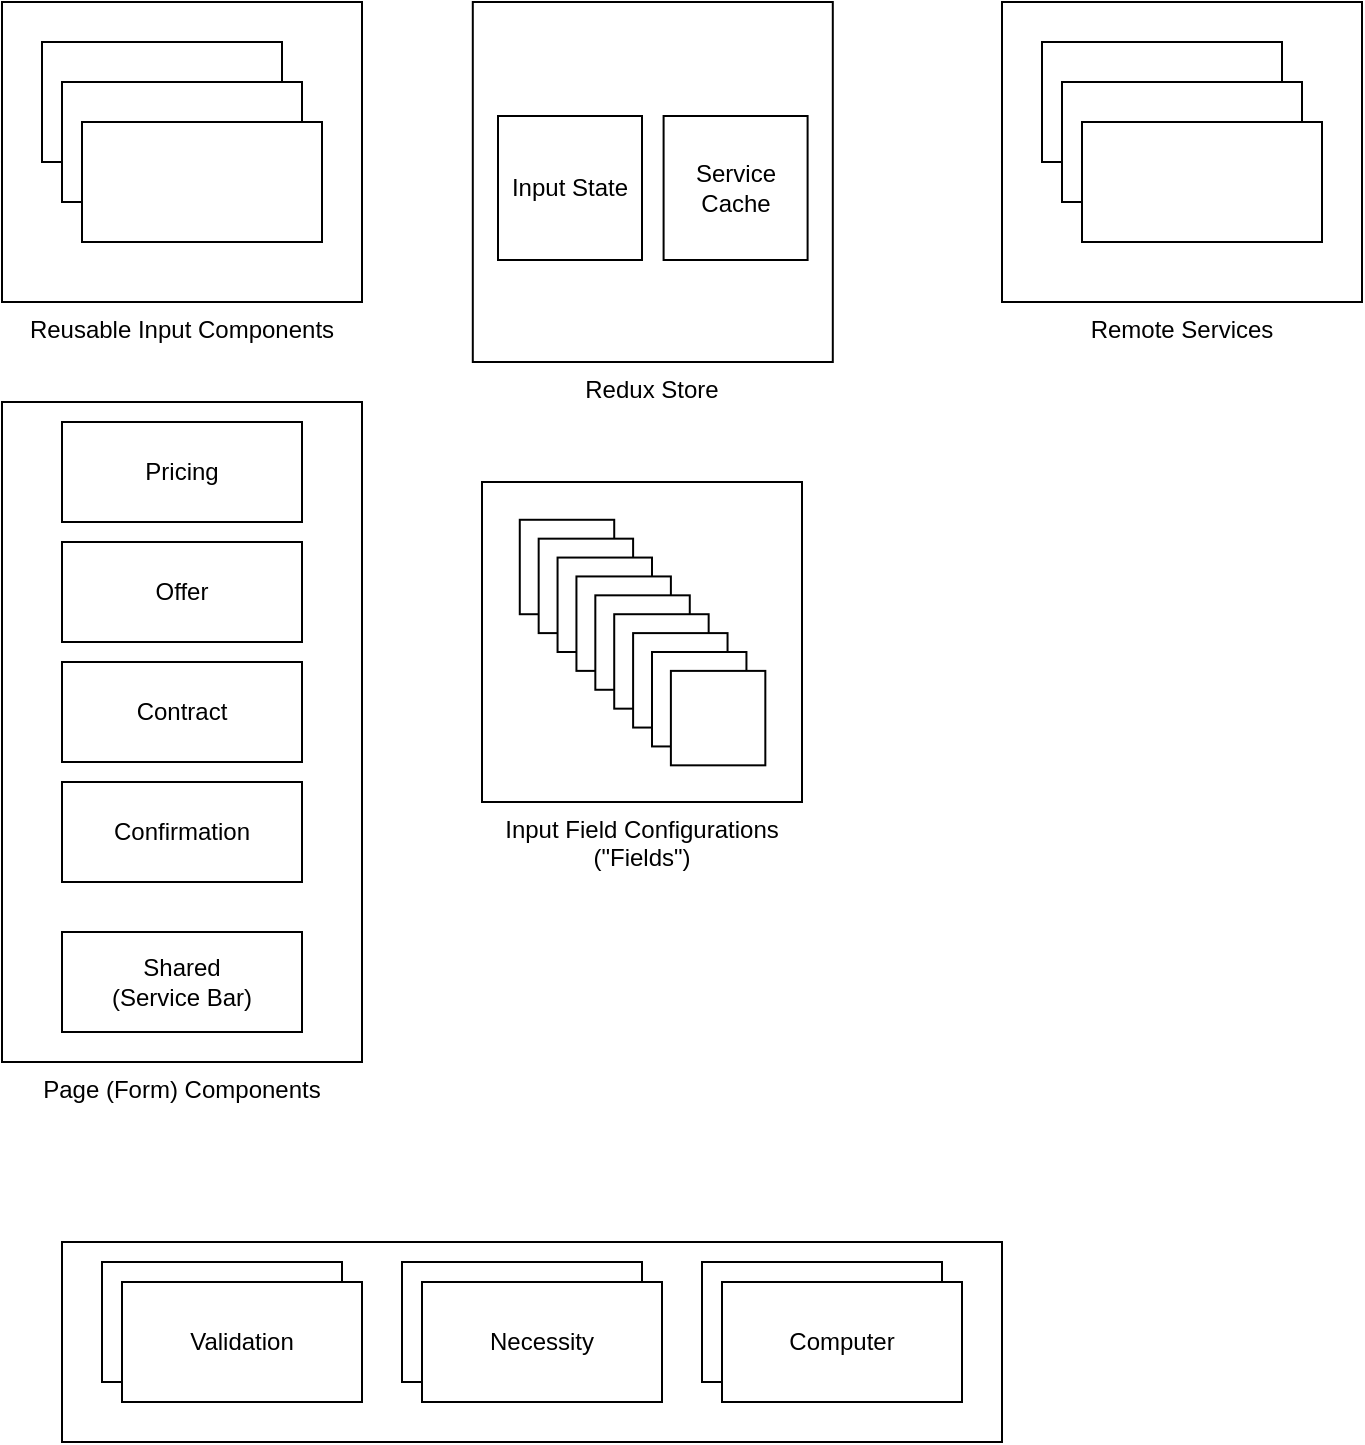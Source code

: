 <mxfile version="13.3.5" type="github"><diagram id="Cp14RjJ5mhcjHNpB2-Co" name="Page-1"><mxGraphModel dx="1038" dy="531" grid="1" gridSize="10" guides="1" tooltips="1" connect="1" arrows="1" fold="1" page="1" pageScale="1" pageWidth="827" pageHeight="1169" math="0" shadow="0"><root><mxCell id="0"/><mxCell id="1" parent="0"/><mxCell id="Dbqszak-3I29XsUfGdEo-10" value="" style="group" parent="1" vertex="1" connectable="0"><mxGeometry x="300" y="120" width="180" height="190" as="geometry"/></mxCell><mxCell id="Dbqszak-3I29XsUfGdEo-9" value="" style="group" parent="Dbqszak-3I29XsUfGdEo-10" vertex="1" connectable="0"><mxGeometry x="5.4" width="180" height="190" as="geometry"/></mxCell><mxCell id="Dbqszak-3I29XsUfGdEo-2" value="Redux Store" style="whiteSpace=wrap;html=1;aspect=fixed;labelPosition=center;verticalLabelPosition=bottom;align=center;verticalAlign=top;" parent="Dbqszak-3I29XsUfGdEo-9" vertex="1"><mxGeometry width="180" height="180" as="geometry"/></mxCell><mxCell id="Dbqszak-3I29XsUfGdEo-3" value="&lt;div&gt;&lt;span&gt;Input State&lt;/span&gt;&lt;/div&gt;" style="whiteSpace=wrap;html=1;aspect=fixed;align=center;" parent="Dbqszak-3I29XsUfGdEo-9" vertex="1"><mxGeometry x="12.6" y="57" width="72" height="72" as="geometry"/></mxCell><mxCell id="Dbqszak-3I29XsUfGdEo-5" value="Service Cache" style="whiteSpace=wrap;html=1;aspect=fixed;align=center;" parent="Dbqszak-3I29XsUfGdEo-9" vertex="1"><mxGeometry x="95.4" y="57" width="72" height="72" as="geometry"/></mxCell><mxCell id="Dbqszak-3I29XsUfGdEo-17" value="" style="group;labelPosition=center;verticalLabelPosition=bottom;align=center;verticalAlign=top;" parent="1" vertex="1" connectable="0"><mxGeometry x="570" y="120" width="180" height="150" as="geometry"/></mxCell><mxCell id="Dbqszak-3I29XsUfGdEo-16" value="Remote Services" style="rounded=0;whiteSpace=wrap;html=1;strokeColor=#000000;labelPosition=center;verticalLabelPosition=bottom;align=center;verticalAlign=top;" parent="Dbqszak-3I29XsUfGdEo-17" vertex="1"><mxGeometry width="180" height="150" as="geometry"/></mxCell><mxCell id="Dbqszak-3I29XsUfGdEo-13" value="" style="rounded=0;whiteSpace=wrap;html=1;strokeColor=#000000;" parent="Dbqszak-3I29XsUfGdEo-17" vertex="1"><mxGeometry x="20" y="20" width="120" height="60" as="geometry"/></mxCell><mxCell id="Dbqszak-3I29XsUfGdEo-12" value="" style="rounded=0;whiteSpace=wrap;html=1;strokeColor=#000000;" parent="Dbqszak-3I29XsUfGdEo-17" vertex="1"><mxGeometry x="30" y="40" width="120" height="60" as="geometry"/></mxCell><mxCell id="Dbqszak-3I29XsUfGdEo-11" value="" style="rounded=0;whiteSpace=wrap;html=1;strokeColor=#000000;" parent="Dbqszak-3I29XsUfGdEo-17" vertex="1"><mxGeometry x="40" y="60" width="120" height="60" as="geometry"/></mxCell><mxCell id="Dbqszak-3I29XsUfGdEo-19" style="edgeStyle=orthogonalEdgeStyle;rounded=0;orthogonalLoop=1;jettySize=auto;html=1;exitX=0.5;exitY=1;exitDx=0;exitDy=0;" parent="Dbqszak-3I29XsUfGdEo-17" source="Dbqszak-3I29XsUfGdEo-16" target="Dbqszak-3I29XsUfGdEo-16" edge="1"><mxGeometry relative="1" as="geometry"/></mxCell><mxCell id="Dbqszak-3I29XsUfGdEo-21" value="" style="group;labelPosition=center;verticalLabelPosition=bottom;align=center;verticalAlign=top;" parent="1" vertex="1" connectable="0"><mxGeometry x="70" y="120" width="180" height="150" as="geometry"/></mxCell><mxCell id="Dbqszak-3I29XsUfGdEo-22" value="Reusable Input Components" style="rounded=0;whiteSpace=wrap;html=1;strokeColor=#000000;labelPosition=center;verticalLabelPosition=bottom;align=center;verticalAlign=top;" parent="Dbqszak-3I29XsUfGdEo-21" vertex="1"><mxGeometry width="180" height="150" as="geometry"/></mxCell><mxCell id="Dbqszak-3I29XsUfGdEo-23" value="" style="rounded=0;whiteSpace=wrap;html=1;strokeColor=#000000;labelPosition=center;verticalLabelPosition=middle;align=center;verticalAlign=top;" parent="Dbqszak-3I29XsUfGdEo-21" vertex="1"><mxGeometry x="20" y="20" width="120" height="60" as="geometry"/></mxCell><mxCell id="Dbqszak-3I29XsUfGdEo-24" value="" style="rounded=0;whiteSpace=wrap;html=1;strokeColor=#000000;" parent="Dbqszak-3I29XsUfGdEo-21" vertex="1"><mxGeometry x="30" y="40" width="120" height="60" as="geometry"/></mxCell><mxCell id="Dbqszak-3I29XsUfGdEo-25" value="" style="rounded=0;whiteSpace=wrap;html=1;strokeColor=#000000;" parent="Dbqszak-3I29XsUfGdEo-21" vertex="1"><mxGeometry x="40" y="60" width="120" height="60" as="geometry"/></mxCell><mxCell id="Dbqszak-3I29XsUfGdEo-26" style="edgeStyle=orthogonalEdgeStyle;rounded=0;orthogonalLoop=1;jettySize=auto;html=1;exitX=0.5;exitY=1;exitDx=0;exitDy=0;" parent="Dbqszak-3I29XsUfGdEo-21" source="Dbqszak-3I29XsUfGdEo-22" target="Dbqszak-3I29XsUfGdEo-22" edge="1"><mxGeometry relative="1" as="geometry"/></mxCell><mxCell id="Dbqszak-3I29XsUfGdEo-27" value="Page (Form) Components" style="rounded=0;whiteSpace=wrap;html=1;strokeColor=#000000;labelPosition=center;verticalLabelPosition=bottom;align=center;verticalAlign=top;" parent="1" vertex="1"><mxGeometry x="70" y="320" width="180" height="330" as="geometry"/></mxCell><mxCell id="Dbqszak-3I29XsUfGdEo-28" value="Pricing" style="rounded=0;whiteSpace=wrap;html=1;strokeColor=#000000;" parent="1" vertex="1"><mxGeometry x="100" y="330" width="120" height="50" as="geometry"/></mxCell><mxCell id="Dbqszak-3I29XsUfGdEo-29" value="Offer" style="rounded=0;whiteSpace=wrap;html=1;strokeColor=#000000;" parent="1" vertex="1"><mxGeometry x="100" y="390" width="120" height="50" as="geometry"/></mxCell><mxCell id="Dbqszak-3I29XsUfGdEo-30" value="Contract" style="rounded=0;whiteSpace=wrap;html=1;strokeColor=#000000;" parent="1" vertex="1"><mxGeometry x="100" y="450" width="120" height="50" as="geometry"/></mxCell><mxCell id="Dbqszak-3I29XsUfGdEo-31" value="Confirmation" style="rounded=0;whiteSpace=wrap;html=1;strokeColor=#000000;" parent="1" vertex="1"><mxGeometry x="100" y="510" width="120" height="50" as="geometry"/></mxCell><mxCell id="Dbqszak-3I29XsUfGdEo-32" value="Shared&lt;br&gt;(Service Bar)" style="rounded=0;whiteSpace=wrap;html=1;strokeColor=#000000;" parent="1" vertex="1"><mxGeometry x="100" y="585" width="120" height="50" as="geometry"/></mxCell><mxCell id="Dbqszak-3I29XsUfGdEo-48" value="" style="group" parent="1" vertex="1" connectable="0"><mxGeometry x="310" y="360" width="170" height="170" as="geometry"/></mxCell><mxCell id="Dbqszak-3I29XsUfGdEo-35" value="Input Field Configurations (&quot;Fields&quot;)" style="rounded=0;whiteSpace=wrap;html=1;strokeColor=#000000;labelPosition=center;verticalLabelPosition=bottom;align=center;verticalAlign=top;" parent="Dbqszak-3I29XsUfGdEo-48" vertex="1"><mxGeometry width="160" height="160" as="geometry"/></mxCell><mxCell id="Dbqszak-3I29XsUfGdEo-38" value="" style="whiteSpace=wrap;html=1;aspect=fixed;strokeColor=#000000;" parent="Dbqszak-3I29XsUfGdEo-48" vertex="1"><mxGeometry x="18.889" y="18.889" width="47.222" height="47.222" as="geometry"/></mxCell><mxCell id="Dbqszak-3I29XsUfGdEo-39" value="" style="whiteSpace=wrap;html=1;aspect=fixed;strokeColor=#000000;" parent="Dbqszak-3I29XsUfGdEo-48" vertex="1"><mxGeometry x="28.333" y="28.333" width="47.222" height="47.222" as="geometry"/></mxCell><mxCell id="Dbqszak-3I29XsUfGdEo-40" value="" style="whiteSpace=wrap;html=1;aspect=fixed;strokeColor=#000000;" parent="Dbqszak-3I29XsUfGdEo-48" vertex="1"><mxGeometry x="37.778" y="37.778" width="47.222" height="47.222" as="geometry"/></mxCell><mxCell id="Dbqszak-3I29XsUfGdEo-41" value="" style="whiteSpace=wrap;html=1;aspect=fixed;strokeColor=#000000;" parent="Dbqszak-3I29XsUfGdEo-48" vertex="1"><mxGeometry x="47.222" y="47.222" width="47.222" height="47.222" as="geometry"/></mxCell><mxCell id="Dbqszak-3I29XsUfGdEo-42" value="" style="whiteSpace=wrap;html=1;aspect=fixed;strokeColor=#000000;" parent="Dbqszak-3I29XsUfGdEo-48" vertex="1"><mxGeometry x="56.667" y="56.667" width="47.222" height="47.222" as="geometry"/></mxCell><mxCell id="Dbqszak-3I29XsUfGdEo-43" value="" style="whiteSpace=wrap;html=1;aspect=fixed;strokeColor=#000000;" parent="Dbqszak-3I29XsUfGdEo-48" vertex="1"><mxGeometry x="66.111" y="66.111" width="47.222" height="47.222" as="geometry"/></mxCell><mxCell id="Dbqszak-3I29XsUfGdEo-44" value="" style="whiteSpace=wrap;html=1;aspect=fixed;strokeColor=#000000;" parent="Dbqszak-3I29XsUfGdEo-48" vertex="1"><mxGeometry x="75.556" y="75.556" width="47.222" height="47.222" as="geometry"/></mxCell><mxCell id="Dbqszak-3I29XsUfGdEo-45" value="" style="whiteSpace=wrap;html=1;aspect=fixed;strokeColor=#000000;" parent="Dbqszak-3I29XsUfGdEo-48" vertex="1"><mxGeometry x="85" y="85" width="47.222" height="47.222" as="geometry"/></mxCell><mxCell id="Dbqszak-3I29XsUfGdEo-46" value="" style="whiteSpace=wrap;html=1;aspect=fixed;strokeColor=#000000;" parent="Dbqszak-3I29XsUfGdEo-48" vertex="1"><mxGeometry x="94.444" y="94.444" width="47.222" height="47.222" as="geometry"/></mxCell><mxCell id="Dbqszak-3I29XsUfGdEo-49" value="" style="rounded=0;whiteSpace=wrap;html=1;strokeColor=#000000;" parent="1" vertex="1"><mxGeometry x="100" y="740" width="470" height="100" as="geometry"/></mxCell><mxCell id="Dbqszak-3I29XsUfGdEo-53" value="Validations" style="rounded=0;whiteSpace=wrap;html=1;strokeColor=#000000;" parent="1" vertex="1"><mxGeometry x="120" y="750" width="120" height="60" as="geometry"/></mxCell><mxCell id="Dbqszak-3I29XsUfGdEo-50" value="Validation" style="rounded=0;whiteSpace=wrap;html=1;strokeColor=#000000;" parent="1" vertex="1"><mxGeometry x="130" y="760" width="120" height="60" as="geometry"/></mxCell><mxCell id="Dbqszak-3I29XsUfGdEo-54" value="Validations" style="rounded=0;whiteSpace=wrap;html=1;strokeColor=#000000;" parent="1" vertex="1"><mxGeometry x="270" y="750" width="120" height="60" as="geometry"/></mxCell><mxCell id="Dbqszak-3I29XsUfGdEo-55" value="Necessity" style="rounded=0;whiteSpace=wrap;html=1;strokeColor=#000000;" parent="1" vertex="1"><mxGeometry x="280" y="760" width="120" height="60" as="geometry"/></mxCell><mxCell id="Dbqszak-3I29XsUfGdEo-56" value="Validations" style="rounded=0;whiteSpace=wrap;html=1;strokeColor=#000000;" parent="1" vertex="1"><mxGeometry x="420" y="750" width="120" height="60" as="geometry"/></mxCell><mxCell id="Dbqszak-3I29XsUfGdEo-57" value="Computer" style="rounded=0;whiteSpace=wrap;html=1;strokeColor=#000000;" parent="1" vertex="1"><mxGeometry x="430" y="760" width="120" height="60" as="geometry"/></mxCell></root></mxGraphModel></diagram></mxfile>